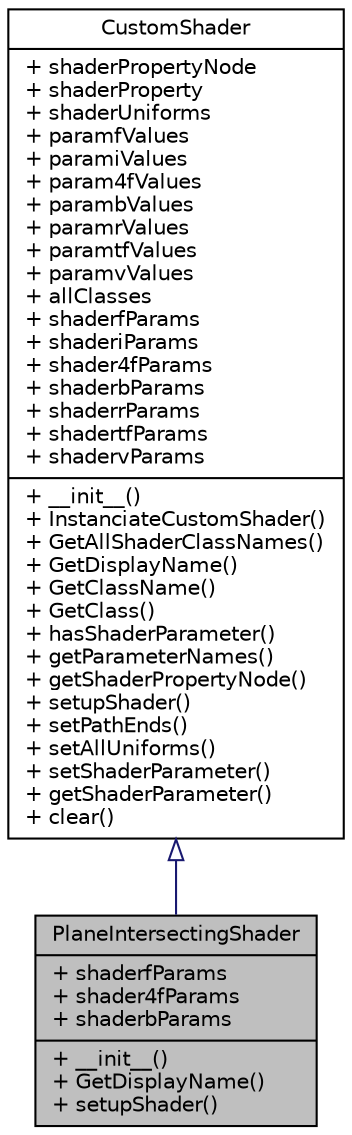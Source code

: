 digraph "PlaneIntersectingShader"
{
 // LATEX_PDF_SIZE
  bgcolor="transparent";
  edge [fontname="Helvetica",fontsize="10",labelfontname="Helvetica",labelfontsize="10"];
  node [fontname="Helvetica",fontsize="10",shape=record];
  Node1 [label="{PlaneIntersectingShader\n|+ shaderfParams\l+ shader4fParams\l+ shaderbParams\l|+ __init__()\l+ GetDisplayName()\l+ setupShader()\l}",height=0.2,width=0.4,color="black", fillcolor="grey75", style="filled", fontcolor="black",tooltip=" "];
  Node2 -> Node1 [dir="back",color="midnightblue",fontsize="10",style="solid",arrowtail="onormal",fontname="Helvetica"];
  Node2 [label="{CustomShader\n|+ shaderPropertyNode\l+ shaderProperty\l+ shaderUniforms\l+ paramfValues\l+ paramiValues\l+ param4fValues\l+ parambValues\l+ paramrValues\l+ paramtfValues\l+ paramvValues\l+ allClasses\l+ shaderfParams\l+ shaderiParams\l+ shader4fParams\l+ shaderbParams\l+ shaderrParams\l+ shadertfParams\l+ shadervParams\l|+ __init__()\l+ InstanciateCustomShader()\l+ GetAllShaderClassNames()\l+ GetDisplayName()\l+ GetClassName()\l+ GetClass()\l+ hasShaderParameter()\l+ getParameterNames()\l+ getShaderPropertyNode()\l+ setupShader()\l+ setPathEnds()\l+ setAllUniforms()\l+ setShaderParameter()\l+ getShaderParameter()\l+ clear()\l}",height=0.2,width=0.4,color="black",URL="$class_slicer_p_r_i_s_m_1_1_resources_1_1_custom_shader_1_1_custom_shader.html",tooltip=" "];
}
